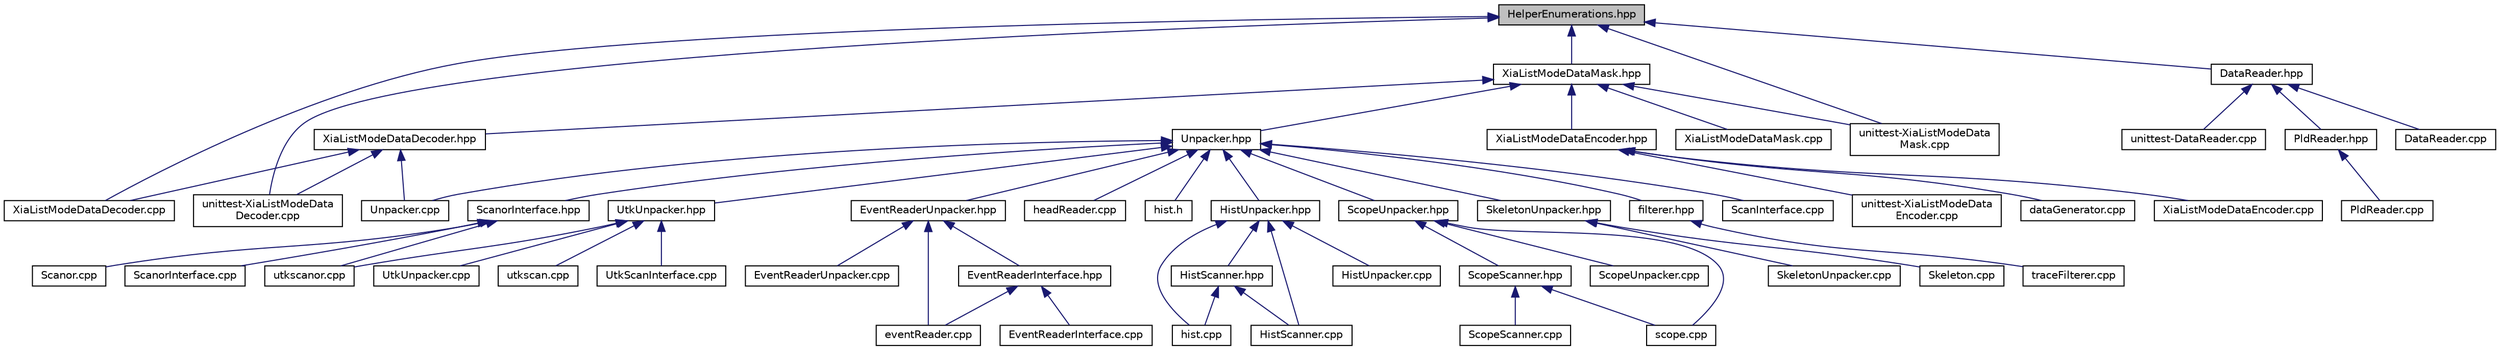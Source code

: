 digraph "HelperEnumerations.hpp"
{
  edge [fontname="Helvetica",fontsize="10",labelfontname="Helvetica",labelfontsize="10"];
  node [fontname="Helvetica",fontsize="10",shape=record];
  Node1 [label="HelperEnumerations.hpp",height=0.2,width=0.4,color="black", fillcolor="grey75", style="filled", fontcolor="black"];
  Node1 -> Node2 [dir="back",color="midnightblue",fontsize="10",style="solid",fontname="Helvetica"];
  Node2 [label="XiaListModeDataMask.hpp",height=0.2,width=0.4,color="black", fillcolor="white", style="filled",URL="$d0/d8e/_xia_list_mode_data_mask_8hpp.html",tooltip="Class that provides the data masks for XIA list mode data. "];
  Node2 -> Node3 [dir="back",color="midnightblue",fontsize="10",style="solid",fontname="Helvetica"];
  Node3 [label="Unpacker.hpp",height=0.2,width=0.4,color="black", fillcolor="white", style="filled",URL="$dd/d34/_unpacker_8hpp.html",tooltip="A class to handle the unpacking of UTK/ORNL style pixie16 data spills. "];
  Node3 -> Node4 [dir="back",color="midnightblue",fontsize="10",style="solid",fontname="Helvetica"];
  Node4 [label="ScanInterface.cpp",height=0.2,width=0.4,color="black", fillcolor="white", style="filled",URL="$de/d60/_scan_interface_8cpp.html",tooltip="A class to handle reading from various UTK/ORNL pixie16 data formats. "];
  Node3 -> Node5 [dir="back",color="midnightblue",fontsize="10",style="solid",fontname="Helvetica"];
  Node5 [label="Unpacker.cpp",height=0.2,width=0.4,color="black", fillcolor="white", style="filled",URL="$d0/d31/_unpacker_8cpp.html",tooltip="A class to handle the unpacking of UTK/ORNL style pixie16 data spills. "];
  Node3 -> Node6 [dir="back",color="midnightblue",fontsize="10",style="solid",fontname="Helvetica"];
  Node6 [label="ScanorInterface.hpp",height=0.2,width=0.4,color="black", fillcolor="white", style="filled",URL="$d0/d80/_scanor_interface_8hpp.html"];
  Node6 -> Node7 [dir="back",color="midnightblue",fontsize="10",style="solid",fontname="Helvetica"];
  Node7 [label="Scanor.cpp",height=0.2,width=0.4,color="black", fillcolor="white", style="filled",URL="$d6/db4/_scanor_8cpp.html"];
  Node6 -> Node8 [dir="back",color="midnightblue",fontsize="10",style="solid",fontname="Helvetica"];
  Node8 [label="ScanorInterface.cpp",height=0.2,width=0.4,color="black", fillcolor="white", style="filled",URL="$d8/d06/_scanor_interface_8cpp.html"];
  Node6 -> Node9 [dir="back",color="midnightblue",fontsize="10",style="solid",fontname="Helvetica"];
  Node9 [label="utkscanor.cpp",height=0.2,width=0.4,color="black", fillcolor="white", style="filled",URL="$d1/dd5/utkscanor_8cpp.html"];
  Node3 -> Node10 [dir="back",color="midnightblue",fontsize="10",style="solid",fontname="Helvetica"];
  Node10 [label="EventReaderUnpacker.hpp",height=0.2,width=0.4,color="black", fillcolor="white", style="filled",URL="$d9/d0a/_event_reader_unpacker_8hpp.html",tooltip="Derived class to handle unpacking of events for EventReader. "];
  Node10 -> Node11 [dir="back",color="midnightblue",fontsize="10",style="solid",fontname="Helvetica"];
  Node11 [label="EventReaderInterface.hpp",height=0.2,width=0.4,color="black", fillcolor="white", style="filled",URL="$dd/dda/_event_reader_interface_8hpp.html",tooltip="Derived class to handle the user interface for EventReader. "];
  Node11 -> Node12 [dir="back",color="midnightblue",fontsize="10",style="solid",fontname="Helvetica"];
  Node12 [label="eventReader.cpp",height=0.2,width=0.4,color="black", fillcolor="white", style="filled",URL="$d9/d0e/event_reader_8cpp.html"];
  Node11 -> Node13 [dir="back",color="midnightblue",fontsize="10",style="solid",fontname="Helvetica"];
  Node13 [label="EventReaderInterface.cpp",height=0.2,width=0.4,color="black", fillcolor="white", style="filled",URL="$d8/d83/_event_reader_interface_8cpp.html",tooltip="Derived class to handle the user interface for EventReader. "];
  Node10 -> Node12 [dir="back",color="midnightblue",fontsize="10",style="solid",fontname="Helvetica"];
  Node10 -> Node14 [dir="back",color="midnightblue",fontsize="10",style="solid",fontname="Helvetica"];
  Node14 [label="EventReaderUnpacker.cpp",height=0.2,width=0.4,color="black", fillcolor="white", style="filled",URL="$d4/d53/_event_reader_unpacker_8cpp.html",tooltip="Derived class to handle unpacking of events for EventReader. "];
  Node3 -> Node15 [dir="back",color="midnightblue",fontsize="10",style="solid",fontname="Helvetica"];
  Node15 [label="headReader.cpp",height=0.2,width=0.4,color="black", fillcolor="white", style="filled",URL="$d7/d75/head_reader_8cpp.html"];
  Node3 -> Node16 [dir="back",color="midnightblue",fontsize="10",style="solid",fontname="Helvetica"];
  Node16 [label="hist.h",height=0.2,width=0.4,color="black", fillcolor="white", style="filled",URL="$df/dce/hist_8h.html"];
  Node3 -> Node17 [dir="back",color="midnightblue",fontsize="10",style="solid",fontname="Helvetica"];
  Node17 [label="HistUnpacker.hpp",height=0.2,width=0.4,color="black", fillcolor="white", style="filled",URL="$db/d2f/_hist_unpacker_8hpp.html"];
  Node17 -> Node18 [dir="back",color="midnightblue",fontsize="10",style="solid",fontname="Helvetica"];
  Node18 [label="HistScanner.hpp",height=0.2,width=0.4,color="black", fillcolor="white", style="filled",URL="$dd/d60/_hist_scanner_8hpp.html"];
  Node18 -> Node19 [dir="back",color="midnightblue",fontsize="10",style="solid",fontname="Helvetica"];
  Node19 [label="hist.cpp",height=0.2,width=0.4,color="black", fillcolor="white", style="filled",URL="$db/d00/hist_8cpp.html"];
  Node18 -> Node20 [dir="back",color="midnightblue",fontsize="10",style="solid",fontname="Helvetica"];
  Node20 [label="HistScanner.cpp",height=0.2,width=0.4,color="black", fillcolor="white", style="filled",URL="$d0/d18/_hist_scanner_8cpp.html"];
  Node17 -> Node19 [dir="back",color="midnightblue",fontsize="10",style="solid",fontname="Helvetica"];
  Node17 -> Node20 [dir="back",color="midnightblue",fontsize="10",style="solid",fontname="Helvetica"];
  Node17 -> Node21 [dir="back",color="midnightblue",fontsize="10",style="solid",fontname="Helvetica"];
  Node21 [label="HistUnpacker.cpp",height=0.2,width=0.4,color="black", fillcolor="white", style="filled",URL="$da/dff/_hist_unpacker_8cpp.html"];
  Node3 -> Node22 [dir="back",color="midnightblue",fontsize="10",style="solid",fontname="Helvetica"];
  Node22 [label="ScopeUnpacker.hpp",height=0.2,width=0.4,color="black", fillcolor="white", style="filled",URL="$d5/d77/_scope_unpacker_8hpp.html"];
  Node22 -> Node23 [dir="back",color="midnightblue",fontsize="10",style="solid",fontname="Helvetica"];
  Node23 [label="ScopeScanner.hpp",height=0.2,width=0.4,color="black", fillcolor="white", style="filled",URL="$d0/da9/_scope_scanner_8hpp.html"];
  Node23 -> Node24 [dir="back",color="midnightblue",fontsize="10",style="solid",fontname="Helvetica"];
  Node24 [label="scope.cpp",height=0.2,width=0.4,color="black", fillcolor="white", style="filled",URL="$d8/dd1/scope_8cpp.html"];
  Node23 -> Node25 [dir="back",color="midnightblue",fontsize="10",style="solid",fontname="Helvetica"];
  Node25 [label="ScopeScanner.cpp",height=0.2,width=0.4,color="black", fillcolor="white", style="filled",URL="$d9/d1d/_scope_scanner_8cpp.html"];
  Node22 -> Node24 [dir="back",color="midnightblue",fontsize="10",style="solid",fontname="Helvetica"];
  Node22 -> Node26 [dir="back",color="midnightblue",fontsize="10",style="solid",fontname="Helvetica"];
  Node26 [label="ScopeUnpacker.cpp",height=0.2,width=0.4,color="black", fillcolor="white", style="filled",URL="$df/dc3/_scope_unpacker_8cpp.html",tooltip="Unpacker class for scope program. "];
  Node3 -> Node27 [dir="back",color="midnightblue",fontsize="10",style="solid",fontname="Helvetica"];
  Node27 [label="SkeletonUnpacker.hpp",height=0.2,width=0.4,color="black", fillcolor="white", style="filled",URL="$d1/df7/_skeleton_unpacker_8hpp.html"];
  Node27 -> Node28 [dir="back",color="midnightblue",fontsize="10",style="solid",fontname="Helvetica"];
  Node28 [label="Skeleton.cpp",height=0.2,width=0.4,color="black", fillcolor="white", style="filled",URL="$d1/dcb/_skeleton_8cpp.html",tooltip="The main program for the Skeleton example analysis program. "];
  Node27 -> Node29 [dir="back",color="midnightblue",fontsize="10",style="solid",fontname="Helvetica"];
  Node29 [label="SkeletonUnpacker.cpp",height=0.2,width=0.4,color="black", fillcolor="white", style="filled",URL="$d9/da9/_skeleton_unpacker_8cpp.html"];
  Node3 -> Node30 [dir="back",color="midnightblue",fontsize="10",style="solid",fontname="Helvetica"];
  Node30 [label="filterer.hpp",height=0.2,width=0.4,color="black", fillcolor="white", style="filled",URL="$d5/dbf/filterer_8hpp.html"];
  Node30 -> Node31 [dir="back",color="midnightblue",fontsize="10",style="solid",fontname="Helvetica"];
  Node31 [label="traceFilterer.cpp",height=0.2,width=0.4,color="black", fillcolor="white", style="filled",URL="$da/d89/trace_filterer_8cpp.html"];
  Node3 -> Node32 [dir="back",color="midnightblue",fontsize="10",style="solid",fontname="Helvetica"];
  Node32 [label="UtkUnpacker.hpp",height=0.2,width=0.4,color="black", fillcolor="white", style="filled",URL="$d0/d9c/_utk_unpacker_8hpp.html"];
  Node32 -> Node33 [dir="back",color="midnightblue",fontsize="10",style="solid",fontname="Helvetica"];
  Node33 [label="utkscan.cpp",height=0.2,width=0.4,color="black", fillcolor="white", style="filled",URL="$d7/d8c/utkscan_8cpp.html"];
  Node32 -> Node34 [dir="back",color="midnightblue",fontsize="10",style="solid",fontname="Helvetica"];
  Node34 [label="UtkScanInterface.cpp",height=0.2,width=0.4,color="black", fillcolor="white", style="filled",URL="$d6/d72/_utk_scan_interface_8cpp.html",tooltip="Derived class handling the interface with utkscan. "];
  Node32 -> Node9 [dir="back",color="midnightblue",fontsize="10",style="solid",fontname="Helvetica"];
  Node32 -> Node35 [dir="back",color="midnightblue",fontsize="10",style="solid",fontname="Helvetica"];
  Node35 [label="UtkUnpacker.cpp",height=0.2,width=0.4,color="black", fillcolor="white", style="filled",URL="$df/d40/_utk_unpacker_8cpp.html",tooltip="A child of the Unpacker class that is used to replace some of the functionality of the PixieStd..."];
  Node2 -> Node36 [dir="back",color="midnightblue",fontsize="10",style="solid",fontname="Helvetica"];
  Node36 [label="XiaListModeDataDecoder.hpp",height=0.2,width=0.4,color="black", fillcolor="white", style="filled",URL="$d4/d05/_xia_list_mode_data_decoder_8hpp.html",tooltip="Class that handles decoding list mode data from XIA Pixie-16 modules. "];
  Node36 -> Node5 [dir="back",color="midnightblue",fontsize="10",style="solid",fontname="Helvetica"];
  Node36 -> Node37 [dir="back",color="midnightblue",fontsize="10",style="solid",fontname="Helvetica"];
  Node37 [label="XiaListModeDataDecoder.cpp",height=0.2,width=0.4,color="black", fillcolor="white", style="filled",URL="$d0/dab/_xia_list_mode_data_decoder_8cpp.html"];
  Node36 -> Node38 [dir="back",color="midnightblue",fontsize="10",style="solid",fontname="Helvetica"];
  Node38 [label="unittest-XiaListModeData\lDecoder.cpp",height=0.2,width=0.4,color="black", fillcolor="white", style="filled",URL="$da/df0/unittest-_xia_list_mode_data_decoder_8cpp.html",tooltip="Unit tests for the XiaListModeDataDecoder class. "];
  Node2 -> Node39 [dir="back",color="midnightblue",fontsize="10",style="solid",fontname="Helvetica"];
  Node39 [label="XiaListModeDataEncoder.hpp",height=0.2,width=0.4,color="black", fillcolor="white", style="filled",URL="$d3/d8f/_xia_list_mode_data_encoder_8hpp.html",tooltip="Class that handles encoding Pixie-16 list mode data from a XiaData class. "];
  Node39 -> Node40 [dir="back",color="midnightblue",fontsize="10",style="solid",fontname="Helvetica"];
  Node40 [label="dataGenerator.cpp",height=0.2,width=0.4,color="black", fillcolor="white", style="filled",URL="$d5/d9e/data_generator_8cpp.html",tooltip="A program that will generate data when provided with a firmware and frequency. "];
  Node39 -> Node41 [dir="back",color="midnightblue",fontsize="10",style="solid",fontname="Helvetica"];
  Node41 [label="XiaListModeDataEncoder.cpp",height=0.2,width=0.4,color="black", fillcolor="white", style="filled",URL="$d9/d05/_xia_list_mode_data_encoder_8cpp.html"];
  Node39 -> Node42 [dir="back",color="midnightblue",fontsize="10",style="solid",fontname="Helvetica"];
  Node42 [label="unittest-XiaListModeData\lEncoder.cpp",height=0.2,width=0.4,color="black", fillcolor="white", style="filled",URL="$d3/d66/unittest-_xia_list_mode_data_encoder_8cpp.html",tooltip="Unit tests for the XiaListModeDataDecoder class. "];
  Node2 -> Node43 [dir="back",color="midnightblue",fontsize="10",style="solid",fontname="Helvetica"];
  Node43 [label="XiaListModeDataMask.cpp",height=0.2,width=0.4,color="black", fillcolor="white", style="filled",URL="$d0/dc4/_xia_list_mode_data_mask_8cpp.html",tooltip="Class that provides the data masks for XIA list mode data. "];
  Node2 -> Node44 [dir="back",color="midnightblue",fontsize="10",style="solid",fontname="Helvetica"];
  Node44 [label="unittest-XiaListModeData\lMask.cpp",height=0.2,width=0.4,color="black", fillcolor="white", style="filled",URL="$d4/dd3/unittest-_xia_list_mode_data_mask_8cpp.html",tooltip="Unit testing of the XiaListModeDataMask class. "];
  Node1 -> Node37 [dir="back",color="midnightblue",fontsize="10",style="solid",fontname="Helvetica"];
  Node1 -> Node38 [dir="back",color="midnightblue",fontsize="10",style="solid",fontname="Helvetica"];
  Node1 -> Node44 [dir="back",color="midnightblue",fontsize="10",style="solid",fontname="Helvetica"];
  Node1 -> Node45 [dir="back",color="midnightblue",fontsize="10",style="solid",fontname="Helvetica"];
  Node45 [label="DataReader.hpp",height=0.2,width=0.4,color="black", fillcolor="white", style="filled",URL="$d2/d10/_data_reader_8hpp.html"];
  Node45 -> Node46 [dir="back",color="midnightblue",fontsize="10",style="solid",fontname="Helvetica"];
  Node46 [label="PldReader.hpp",height=0.2,width=0.4,color="black", fillcolor="white", style="filled",URL="$d5/d29/_pld_reader_8hpp.html"];
  Node46 -> Node47 [dir="back",color="midnightblue",fontsize="10",style="solid",fontname="Helvetica"];
  Node47 [label="PldReader.cpp",height=0.2,width=0.4,color="black", fillcolor="white", style="filled",URL="$d8/d45/_pld_reader_8cpp.html"];
  Node45 -> Node48 [dir="back",color="midnightblue",fontsize="10",style="solid",fontname="Helvetica"];
  Node48 [label="DataReader.cpp",height=0.2,width=0.4,color="black", fillcolor="white", style="filled",URL="$d3/daf/_data_reader_8cpp.html"];
  Node45 -> Node49 [dir="back",color="midnightblue",fontsize="10",style="solid",fontname="Helvetica"];
  Node49 [label="unittest-DataReader.cpp",height=0.2,width=0.4,color="black", fillcolor="white", style="filled",URL="$d2/db0/unittest-_data_reader_8cpp.html"];
}
